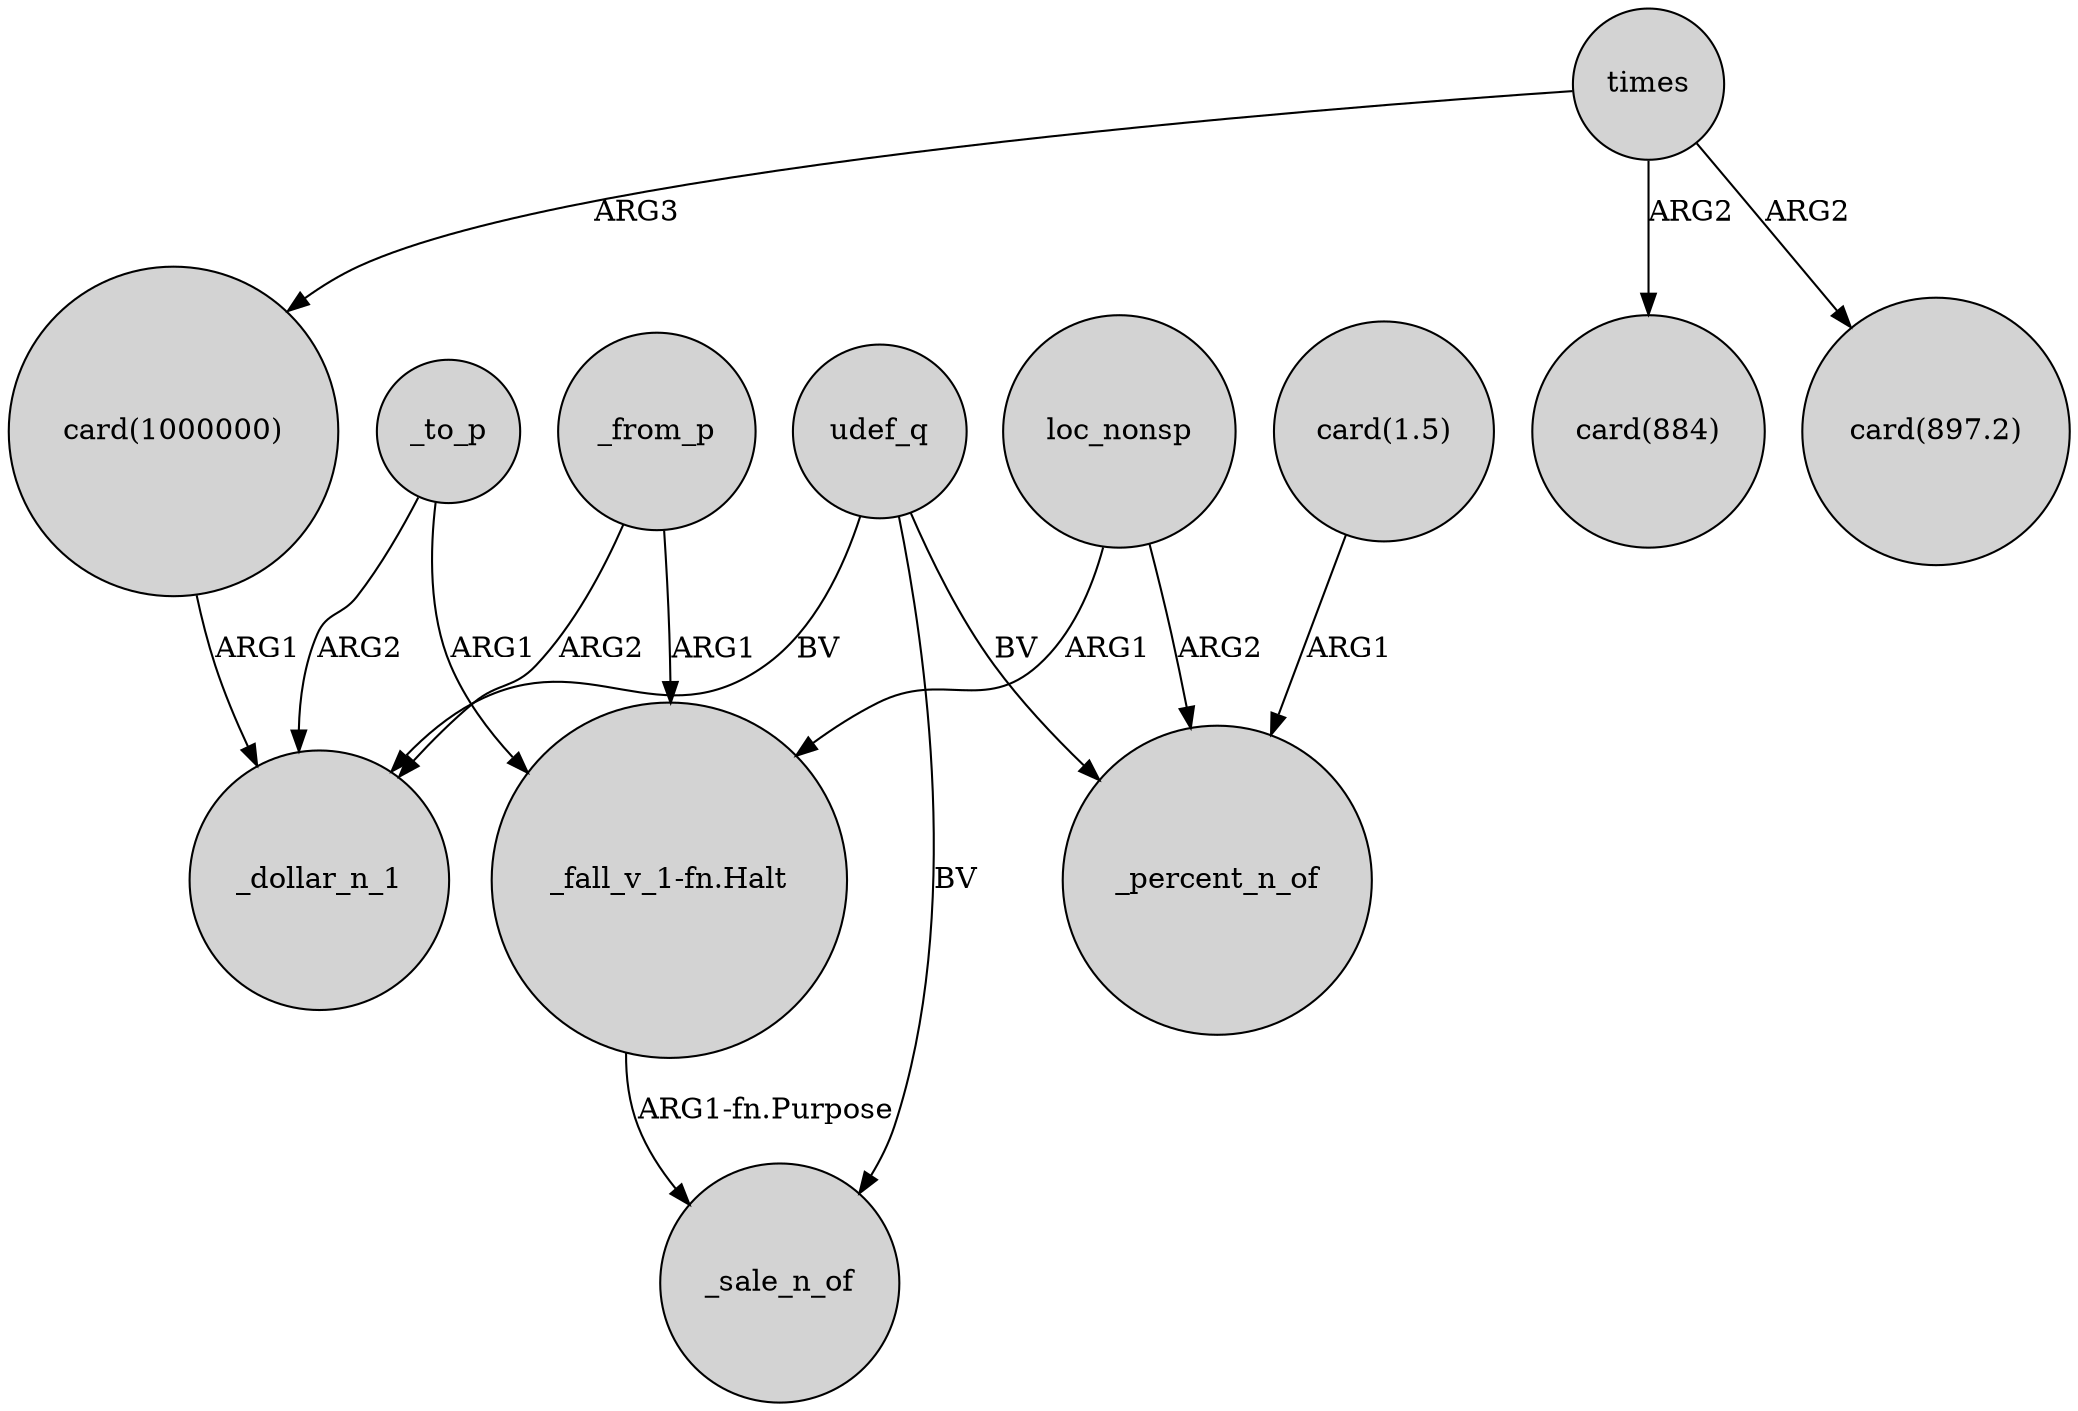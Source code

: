 digraph {
	node [shape=circle style=filled]
	times -> "card(1000000)" [label=ARG3]
	_from_p -> _dollar_n_1 [label=ARG2]
	udef_q -> _percent_n_of [label=BV]
	times -> "card(884)" [label=ARG2]
	_to_p -> _dollar_n_1 [label=ARG2]
	udef_q -> _sale_n_of [label=BV]
	udef_q -> _dollar_n_1 [label=BV]
	_from_p -> "_fall_v_1-fn.Halt" [label=ARG1]
	"card(1000000)" -> _dollar_n_1 [label=ARG1]
	times -> "card(897.2)" [label=ARG2]
	"_fall_v_1-fn.Halt" -> _sale_n_of [label="ARG1-fn.Purpose"]
	_to_p -> "_fall_v_1-fn.Halt" [label=ARG1]
	"card(1.5)" -> _percent_n_of [label=ARG1]
	loc_nonsp -> "_fall_v_1-fn.Halt" [label=ARG1]
	loc_nonsp -> _percent_n_of [label=ARG2]
}

